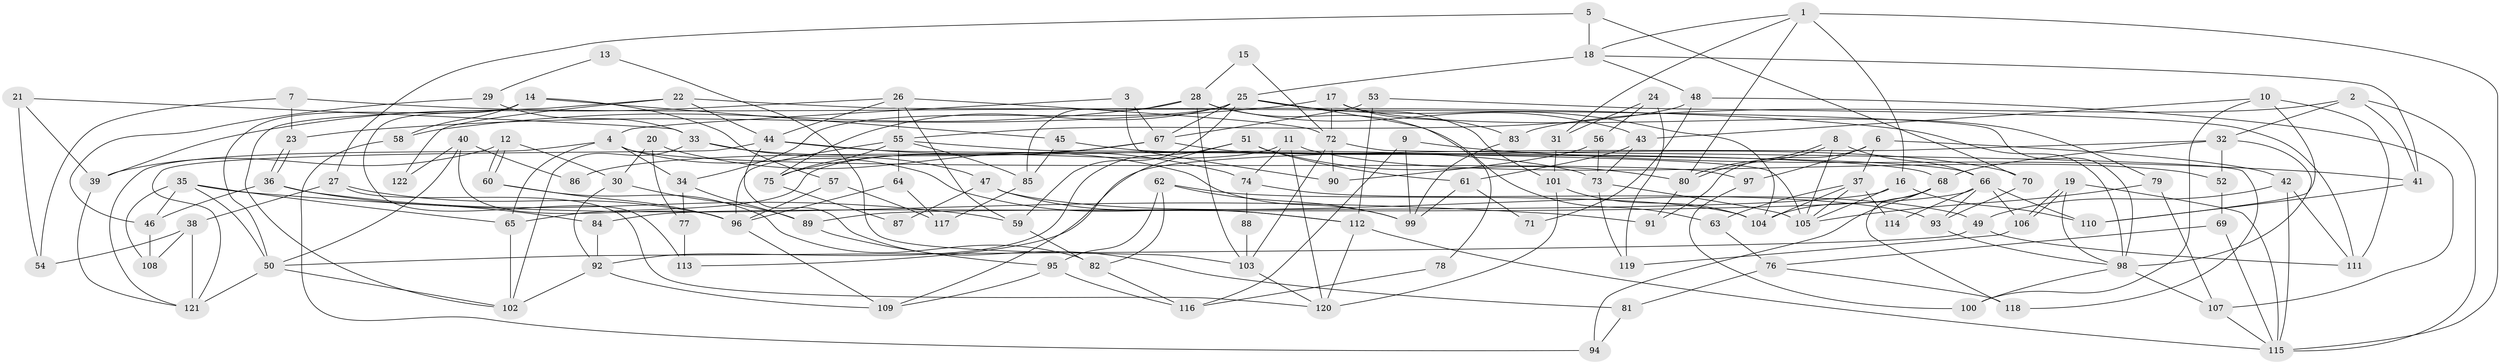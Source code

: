 // coarse degree distribution, {6: 0.19672131147540983, 8: 0.09836065573770492, 9: 0.06557377049180328, 11: 0.03278688524590164, 4: 0.18032786885245902, 5: 0.18032786885245902, 3: 0.14754098360655737, 2: 0.06557377049180328, 7: 0.03278688524590164}
// Generated by graph-tools (version 1.1) at 2025/50/03/04/25 22:50:46]
// undirected, 122 vertices, 244 edges
graph export_dot {
  node [color=gray90,style=filled];
  1;
  2;
  3;
  4;
  5;
  6;
  7;
  8;
  9;
  10;
  11;
  12;
  13;
  14;
  15;
  16;
  17;
  18;
  19;
  20;
  21;
  22;
  23;
  24;
  25;
  26;
  27;
  28;
  29;
  30;
  31;
  32;
  33;
  34;
  35;
  36;
  37;
  38;
  39;
  40;
  41;
  42;
  43;
  44;
  45;
  46;
  47;
  48;
  49;
  50;
  51;
  52;
  53;
  54;
  55;
  56;
  57;
  58;
  59;
  60;
  61;
  62;
  63;
  64;
  65;
  66;
  67;
  68;
  69;
  70;
  71;
  72;
  73;
  74;
  75;
  76;
  77;
  78;
  79;
  80;
  81;
  82;
  83;
  84;
  85;
  86;
  87;
  88;
  89;
  90;
  91;
  92;
  93;
  94;
  95;
  96;
  97;
  98;
  99;
  100;
  101;
  102;
  103;
  104;
  105;
  106;
  107;
  108;
  109;
  110;
  111;
  112;
  113;
  114;
  115;
  116;
  117;
  118;
  119;
  120;
  121;
  122;
  1 -- 80;
  1 -- 16;
  1 -- 18;
  1 -- 31;
  1 -- 115;
  2 -- 32;
  2 -- 115;
  2 -- 41;
  2 -- 83;
  3 -- 4;
  3 -- 67;
  3 -- 90;
  4 -- 121;
  4 -- 112;
  4 -- 34;
  4 -- 65;
  4 -- 97;
  5 -- 18;
  5 -- 70;
  5 -- 27;
  6 -- 37;
  6 -- 42;
  6 -- 91;
  6 -- 97;
  7 -- 98;
  7 -- 54;
  7 -- 23;
  8 -- 80;
  8 -- 80;
  8 -- 66;
  8 -- 105;
  9 -- 99;
  9 -- 41;
  9 -- 116;
  10 -- 43;
  10 -- 100;
  10 -- 110;
  10 -- 111;
  11 -- 65;
  11 -- 120;
  11 -- 52;
  11 -- 74;
  12 -- 60;
  12 -- 60;
  12 -- 39;
  12 -- 30;
  13 -- 29;
  13 -- 103;
  14 -- 50;
  14 -- 113;
  14 -- 45;
  14 -- 57;
  14 -- 58;
  15 -- 28;
  15 -- 72;
  16 -- 110;
  16 -- 105;
  16 -- 89;
  17 -- 79;
  17 -- 23;
  17 -- 72;
  17 -- 83;
  18 -- 48;
  18 -- 25;
  18 -- 41;
  19 -- 98;
  19 -- 106;
  19 -- 106;
  19 -- 115;
  20 -- 99;
  20 -- 30;
  20 -- 77;
  21 -- 39;
  21 -- 33;
  21 -- 54;
  22 -- 102;
  22 -- 44;
  22 -- 98;
  22 -- 122;
  23 -- 36;
  23 -- 36;
  24 -- 56;
  24 -- 31;
  24 -- 119;
  25 -- 34;
  25 -- 59;
  25 -- 67;
  25 -- 75;
  25 -- 78;
  25 -- 101;
  25 -- 104;
  26 -- 55;
  26 -- 59;
  26 -- 39;
  26 -- 44;
  26 -- 72;
  27 -- 96;
  27 -- 38;
  27 -- 120;
  28 -- 43;
  28 -- 103;
  28 -- 58;
  28 -- 63;
  28 -- 85;
  29 -- 33;
  29 -- 46;
  30 -- 92;
  30 -- 89;
  31 -- 101;
  32 -- 68;
  32 -- 98;
  32 -- 52;
  32 -- 113;
  33 -- 73;
  33 -- 102;
  33 -- 47;
  34 -- 89;
  34 -- 77;
  35 -- 46;
  35 -- 91;
  35 -- 50;
  35 -- 65;
  35 -- 108;
  36 -- 59;
  36 -- 46;
  36 -- 84;
  37 -- 105;
  37 -- 63;
  37 -- 104;
  37 -- 114;
  38 -- 121;
  38 -- 54;
  38 -- 108;
  39 -- 121;
  40 -- 50;
  40 -- 96;
  40 -- 86;
  40 -- 122;
  41 -- 110;
  42 -- 111;
  42 -- 115;
  42 -- 49;
  43 -- 61;
  43 -- 73;
  44 -- 68;
  44 -- 74;
  44 -- 81;
  44 -- 121;
  45 -- 85;
  45 -- 66;
  46 -- 108;
  47 -- 112;
  47 -- 49;
  47 -- 87;
  48 -- 55;
  48 -- 107;
  48 -- 71;
  49 -- 50;
  49 -- 111;
  50 -- 102;
  50 -- 121;
  51 -- 109;
  51 -- 92;
  51 -- 61;
  51 -- 80;
  52 -- 69;
  53 -- 112;
  53 -- 111;
  53 -- 67;
  55 -- 75;
  55 -- 64;
  55 -- 85;
  55 -- 96;
  55 -- 105;
  56 -- 73;
  56 -- 90;
  57 -- 96;
  57 -- 117;
  58 -- 94;
  59 -- 82;
  60 -- 82;
  60 -- 96;
  61 -- 99;
  61 -- 71;
  62 -- 95;
  62 -- 104;
  62 -- 82;
  62 -- 99;
  63 -- 76;
  64 -- 117;
  64 -- 96;
  65 -- 102;
  66 -- 110;
  66 -- 84;
  66 -- 93;
  66 -- 106;
  66 -- 114;
  67 -- 70;
  67 -- 75;
  67 -- 86;
  68 -- 104;
  68 -- 118;
  68 -- 94;
  69 -- 115;
  69 -- 76;
  70 -- 93;
  72 -- 90;
  72 -- 103;
  72 -- 118;
  73 -- 105;
  73 -- 119;
  74 -- 88;
  74 -- 93;
  75 -- 87;
  76 -- 81;
  76 -- 118;
  77 -- 113;
  78 -- 116;
  79 -- 105;
  79 -- 107;
  80 -- 91;
  81 -- 94;
  82 -- 116;
  83 -- 99;
  84 -- 92;
  85 -- 117;
  88 -- 103;
  89 -- 95;
  92 -- 102;
  92 -- 109;
  93 -- 98;
  95 -- 109;
  95 -- 116;
  96 -- 109;
  97 -- 100;
  98 -- 100;
  98 -- 107;
  101 -- 104;
  101 -- 120;
  103 -- 120;
  106 -- 119;
  107 -- 115;
  112 -- 115;
  112 -- 120;
}
